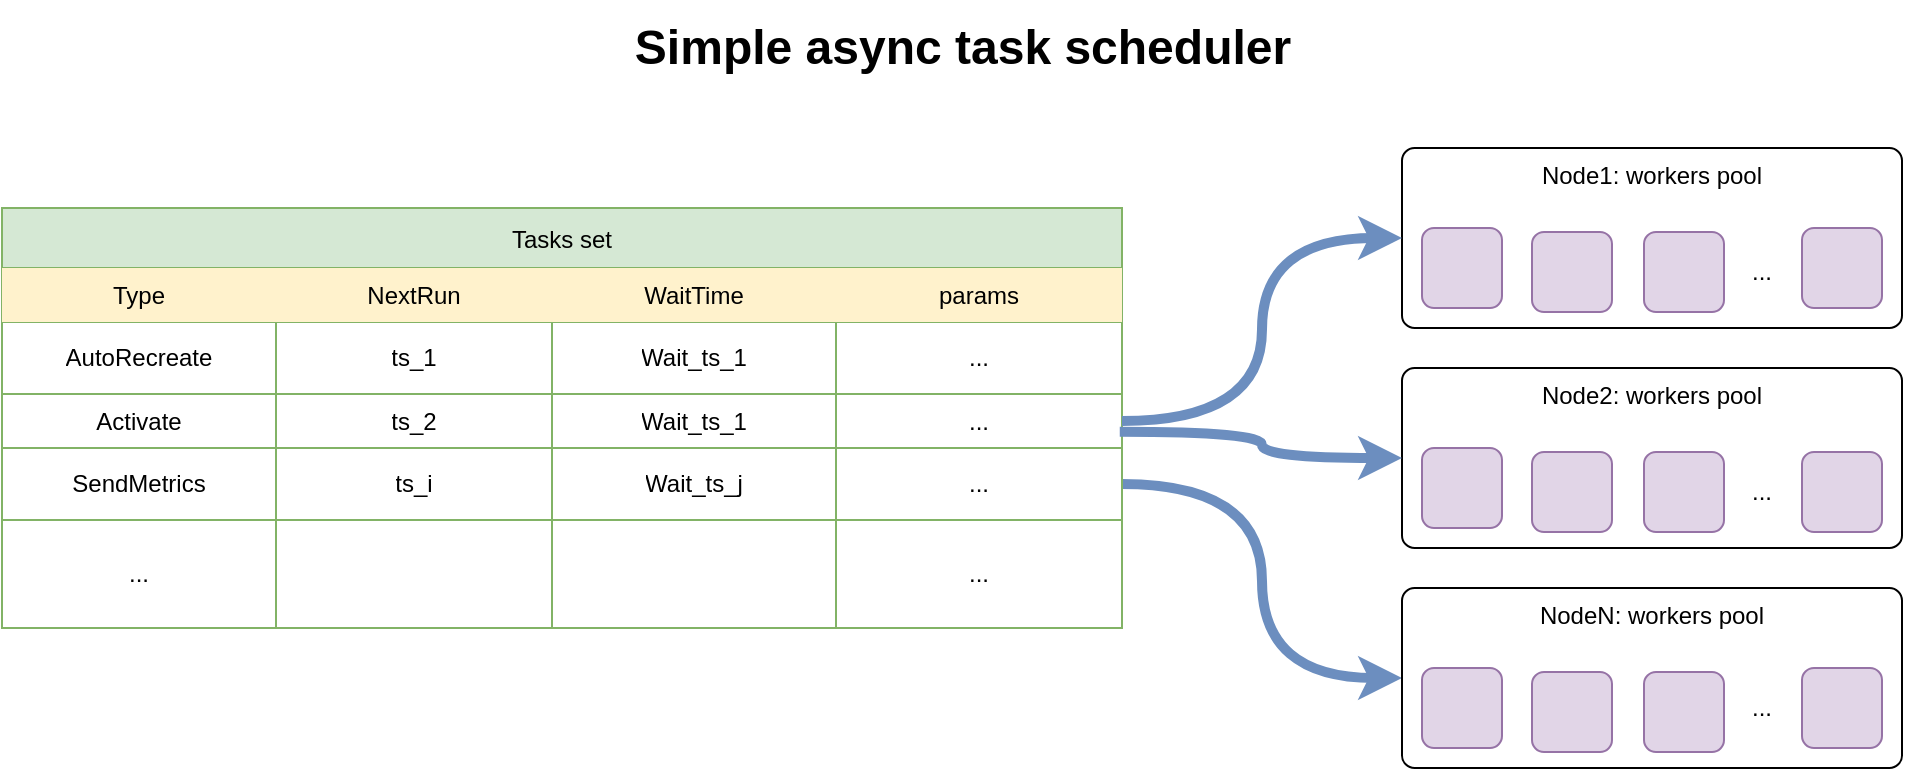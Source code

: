 <mxfile version="20.2.7" type="github">
  <diagram name="Page-1" id="bd83a815-5ea8-2e97-e5ec-87c9f400f2fa">
    <mxGraphModel dx="1422" dy="787" grid="1" gridSize="10" guides="1" tooltips="1" connect="1" arrows="1" fold="1" page="1" pageScale="1.5" pageWidth="1169" pageHeight="826" background="none" math="0" shadow="0">
      <root>
        <mxCell id="0" style=";html=1;" />
        <mxCell id="1" style=";html=1;" parent="0" />
        <mxCell id="1516e18e63f93b96-3" value="Simple async task scheduler" style="text;strokeColor=none;fillColor=none;html=1;fontSize=24;fontStyle=1;verticalAlign=middle;align=center;rounded=0;shadow=1;" parent="1" vertex="1">
          <mxGeometry x="300" y="70" width="780" height="40" as="geometry" />
        </mxCell>
        <mxCell id="ZIwx-WvddwB0hhgp_dLy-65" style="edgeStyle=orthogonalEdgeStyle;curved=1;orthogonalLoop=1;jettySize=auto;html=1;entryX=0;entryY=0.5;entryDx=0;entryDy=0;strokeWidth=5;exitX=1;exitY=0.5;exitDx=0;exitDy=0;fillColor=#dae8fc;strokeColor=#6c8ebf;" edge="1" parent="1" source="ZIwx-WvddwB0hhgp_dLy-28" target="ZIwx-WvddwB0hhgp_dLy-58">
          <mxGeometry relative="1" as="geometry" />
        </mxCell>
        <mxCell id="ZIwx-WvddwB0hhgp_dLy-3" value="Tasks set" style="shape=table;startSize=30;container=1;collapsible=0;childLayout=tableLayout;fillColor=#d5e8d4;labelBackgroundColor=none;strokeColor=#82b366;" vertex="1" parent="1">
          <mxGeometry x="210" y="170" width="560" height="210" as="geometry" />
        </mxCell>
        <mxCell id="ZIwx-WvddwB0hhgp_dLy-10" value="" style="shape=tableRow;horizontal=0;startSize=0;swimlaneHead=0;swimlaneBody=0;top=0;left=0;bottom=0;right=0;collapsible=0;dropTarget=0;fillColor=#fff2cc;points=[[0,0.5],[1,0.5]];portConstraint=eastwest;strokeColor=#d6b656;" vertex="1" parent="ZIwx-WvddwB0hhgp_dLy-3">
          <mxGeometry y="30" width="560" height="27" as="geometry" />
        </mxCell>
        <mxCell id="ZIwx-WvddwB0hhgp_dLy-11" value="Type" style="shape=partialRectangle;html=1;whiteSpace=wrap;connectable=0;overflow=hidden;fillColor=none;top=0;left=0;bottom=0;right=0;pointerEvents=1;" vertex="1" parent="ZIwx-WvddwB0hhgp_dLy-10">
          <mxGeometry width="137" height="27" as="geometry">
            <mxRectangle width="137" height="27" as="alternateBounds" />
          </mxGeometry>
        </mxCell>
        <mxCell id="ZIwx-WvddwB0hhgp_dLy-12" value="NextRun" style="shape=partialRectangle;html=1;whiteSpace=wrap;connectable=0;overflow=hidden;fillColor=none;top=0;left=0;bottom=0;right=0;pointerEvents=1;" vertex="1" parent="ZIwx-WvddwB0hhgp_dLy-10">
          <mxGeometry x="137" width="138" height="27" as="geometry">
            <mxRectangle width="138" height="27" as="alternateBounds" />
          </mxGeometry>
        </mxCell>
        <mxCell id="ZIwx-WvddwB0hhgp_dLy-13" value="WaitTime" style="shape=partialRectangle;html=1;whiteSpace=wrap;connectable=0;overflow=hidden;fillColor=none;top=0;left=0;bottom=0;right=0;pointerEvents=1;" vertex="1" parent="ZIwx-WvddwB0hhgp_dLy-10">
          <mxGeometry x="275" width="142" height="27" as="geometry">
            <mxRectangle width="142" height="27" as="alternateBounds" />
          </mxGeometry>
        </mxCell>
        <mxCell id="ZIwx-WvddwB0hhgp_dLy-14" value="params" style="shape=partialRectangle;html=1;whiteSpace=wrap;connectable=0;overflow=hidden;fillColor=none;top=0;left=0;bottom=0;right=0;pointerEvents=1;" vertex="1" parent="ZIwx-WvddwB0hhgp_dLy-10">
          <mxGeometry x="417" width="143" height="27" as="geometry">
            <mxRectangle width="143" height="27" as="alternateBounds" />
          </mxGeometry>
        </mxCell>
        <mxCell id="ZIwx-WvddwB0hhgp_dLy-16" value="" style="shape=tableRow;horizontal=0;startSize=0;swimlaneHead=0;swimlaneBody=0;top=0;left=0;bottom=0;right=0;collapsible=0;dropTarget=0;fillColor=none;points=[[0,0.5],[1,0.5]];portConstraint=eastwest;" vertex="1" parent="ZIwx-WvddwB0hhgp_dLy-3">
          <mxGeometry y="57" width="560" height="36" as="geometry" />
        </mxCell>
        <mxCell id="ZIwx-WvddwB0hhgp_dLy-17" value="AutoRecreate" style="shape=partialRectangle;html=1;whiteSpace=wrap;connectable=0;overflow=hidden;fillColor=none;top=0;left=0;bottom=0;right=0;pointerEvents=1;" vertex="1" parent="ZIwx-WvddwB0hhgp_dLy-16">
          <mxGeometry width="137" height="36" as="geometry">
            <mxRectangle width="137" height="36" as="alternateBounds" />
          </mxGeometry>
        </mxCell>
        <mxCell id="ZIwx-WvddwB0hhgp_dLy-18" value="ts_1" style="shape=partialRectangle;html=1;whiteSpace=wrap;connectable=0;overflow=hidden;fillColor=none;top=0;left=0;bottom=0;right=0;pointerEvents=1;" vertex="1" parent="ZIwx-WvddwB0hhgp_dLy-16">
          <mxGeometry x="137" width="138" height="36" as="geometry">
            <mxRectangle width="138" height="36" as="alternateBounds" />
          </mxGeometry>
        </mxCell>
        <mxCell id="ZIwx-WvddwB0hhgp_dLy-19" value="Wait_ts_1" style="shape=partialRectangle;html=1;whiteSpace=wrap;connectable=0;overflow=hidden;fillColor=none;top=0;left=0;bottom=0;right=0;pointerEvents=1;" vertex="1" parent="ZIwx-WvddwB0hhgp_dLy-16">
          <mxGeometry x="275" width="142" height="36" as="geometry">
            <mxRectangle width="142" height="36" as="alternateBounds" />
          </mxGeometry>
        </mxCell>
        <mxCell id="ZIwx-WvddwB0hhgp_dLy-20" value="..." style="shape=partialRectangle;html=1;whiteSpace=wrap;connectable=0;overflow=hidden;fillColor=none;top=0;left=0;bottom=0;right=0;pointerEvents=1;" vertex="1" parent="ZIwx-WvddwB0hhgp_dLy-16">
          <mxGeometry x="417" width="143" height="36" as="geometry">
            <mxRectangle width="143" height="36" as="alternateBounds" />
          </mxGeometry>
        </mxCell>
        <mxCell id="ZIwx-WvddwB0hhgp_dLy-22" value="" style="shape=tableRow;horizontal=0;startSize=0;swimlaneHead=0;swimlaneBody=0;top=0;left=0;bottom=0;right=0;collapsible=0;dropTarget=0;fillColor=none;points=[[0,0.5],[1,0.5]];portConstraint=eastwest;" vertex="1" parent="ZIwx-WvddwB0hhgp_dLy-3">
          <mxGeometry y="93" width="560" height="27" as="geometry" />
        </mxCell>
        <mxCell id="ZIwx-WvddwB0hhgp_dLy-23" value="Activate" style="shape=partialRectangle;html=1;whiteSpace=wrap;connectable=0;overflow=hidden;fillColor=none;top=0;left=0;bottom=0;right=0;pointerEvents=1;" vertex="1" parent="ZIwx-WvddwB0hhgp_dLy-22">
          <mxGeometry width="137" height="27" as="geometry">
            <mxRectangle width="137" height="27" as="alternateBounds" />
          </mxGeometry>
        </mxCell>
        <mxCell id="ZIwx-WvddwB0hhgp_dLy-24" value="ts_2" style="shape=partialRectangle;html=1;whiteSpace=wrap;connectable=0;overflow=hidden;fillColor=none;top=0;left=0;bottom=0;right=0;pointerEvents=1;" vertex="1" parent="ZIwx-WvddwB0hhgp_dLy-22">
          <mxGeometry x="137" width="138" height="27" as="geometry">
            <mxRectangle width="138" height="27" as="alternateBounds" />
          </mxGeometry>
        </mxCell>
        <mxCell id="ZIwx-WvddwB0hhgp_dLy-25" value="Wait_ts_1" style="shape=partialRectangle;html=1;whiteSpace=wrap;connectable=0;overflow=hidden;fillColor=none;top=0;left=0;bottom=0;right=0;pointerEvents=1;" vertex="1" parent="ZIwx-WvddwB0hhgp_dLy-22">
          <mxGeometry x="275" width="142" height="27" as="geometry">
            <mxRectangle width="142" height="27" as="alternateBounds" />
          </mxGeometry>
        </mxCell>
        <mxCell id="ZIwx-WvddwB0hhgp_dLy-26" value="..." style="shape=partialRectangle;html=1;whiteSpace=wrap;connectable=0;overflow=hidden;fillColor=none;top=0;left=0;bottom=0;right=0;pointerEvents=1;" vertex="1" parent="ZIwx-WvddwB0hhgp_dLy-22">
          <mxGeometry x="417" width="143" height="27" as="geometry">
            <mxRectangle width="143" height="27" as="alternateBounds" />
          </mxGeometry>
        </mxCell>
        <mxCell id="ZIwx-WvddwB0hhgp_dLy-28" value="" style="shape=tableRow;horizontal=0;startSize=0;swimlaneHead=0;swimlaneBody=0;top=0;left=0;bottom=0;right=0;collapsible=0;dropTarget=0;fillColor=none;points=[[0,0.5],[1,0.5]];portConstraint=eastwest;" vertex="1" parent="ZIwx-WvddwB0hhgp_dLy-3">
          <mxGeometry y="120" width="560" height="36" as="geometry" />
        </mxCell>
        <mxCell id="ZIwx-WvddwB0hhgp_dLy-29" value="SendMetrics" style="shape=partialRectangle;html=1;whiteSpace=wrap;connectable=0;overflow=hidden;fillColor=none;top=0;left=0;bottom=0;right=0;pointerEvents=1;" vertex="1" parent="ZIwx-WvddwB0hhgp_dLy-28">
          <mxGeometry width="137" height="36" as="geometry">
            <mxRectangle width="137" height="36" as="alternateBounds" />
          </mxGeometry>
        </mxCell>
        <mxCell id="ZIwx-WvddwB0hhgp_dLy-30" value="ts_i" style="shape=partialRectangle;html=1;whiteSpace=wrap;connectable=0;overflow=hidden;fillColor=none;top=0;left=0;bottom=0;right=0;pointerEvents=1;" vertex="1" parent="ZIwx-WvddwB0hhgp_dLy-28">
          <mxGeometry x="137" width="138" height="36" as="geometry">
            <mxRectangle width="138" height="36" as="alternateBounds" />
          </mxGeometry>
        </mxCell>
        <mxCell id="ZIwx-WvddwB0hhgp_dLy-31" value="Wait_ts_j" style="shape=partialRectangle;html=1;whiteSpace=wrap;connectable=0;overflow=hidden;fillColor=none;top=0;left=0;bottom=0;right=0;pointerEvents=1;" vertex="1" parent="ZIwx-WvddwB0hhgp_dLy-28">
          <mxGeometry x="275" width="142" height="36" as="geometry">
            <mxRectangle width="142" height="36" as="alternateBounds" />
          </mxGeometry>
        </mxCell>
        <mxCell id="ZIwx-WvddwB0hhgp_dLy-32" value="..." style="shape=partialRectangle;html=1;whiteSpace=wrap;connectable=0;overflow=hidden;fillColor=none;top=0;left=0;bottom=0;right=0;pointerEvents=1;" vertex="1" parent="ZIwx-WvddwB0hhgp_dLy-28">
          <mxGeometry x="417" width="143" height="36" as="geometry">
            <mxRectangle width="143" height="36" as="alternateBounds" />
          </mxGeometry>
        </mxCell>
        <mxCell id="ZIwx-WvddwB0hhgp_dLy-34" value="" style="shape=tableRow;horizontal=0;startSize=0;swimlaneHead=0;swimlaneBody=0;top=0;left=0;bottom=0;right=0;collapsible=0;dropTarget=0;fillColor=none;points=[[0,0.5],[1,0.5]];portConstraint=eastwest;" vertex="1" parent="ZIwx-WvddwB0hhgp_dLy-3">
          <mxGeometry y="156" width="560" height="54" as="geometry" />
        </mxCell>
        <mxCell id="ZIwx-WvddwB0hhgp_dLy-35" value="..." style="shape=partialRectangle;html=1;whiteSpace=wrap;connectable=0;overflow=hidden;fillColor=none;top=0;left=0;bottom=0;right=0;pointerEvents=1;" vertex="1" parent="ZIwx-WvddwB0hhgp_dLy-34">
          <mxGeometry width="137" height="54" as="geometry">
            <mxRectangle width="137" height="54" as="alternateBounds" />
          </mxGeometry>
        </mxCell>
        <mxCell id="ZIwx-WvddwB0hhgp_dLy-36" value="" style="shape=partialRectangle;html=1;whiteSpace=wrap;connectable=0;overflow=hidden;fillColor=none;top=0;left=0;bottom=0;right=0;pointerEvents=1;" vertex="1" parent="ZIwx-WvddwB0hhgp_dLy-34">
          <mxGeometry x="137" width="138" height="54" as="geometry">
            <mxRectangle width="138" height="54" as="alternateBounds" />
          </mxGeometry>
        </mxCell>
        <mxCell id="ZIwx-WvddwB0hhgp_dLy-37" value="" style="shape=partialRectangle;html=1;whiteSpace=wrap;connectable=0;overflow=hidden;fillColor=none;top=0;left=0;bottom=0;right=0;pointerEvents=1;" vertex="1" parent="ZIwx-WvddwB0hhgp_dLy-34">
          <mxGeometry x="275" width="142" height="54" as="geometry">
            <mxRectangle width="142" height="54" as="alternateBounds" />
          </mxGeometry>
        </mxCell>
        <mxCell id="ZIwx-WvddwB0hhgp_dLy-38" value="..." style="shape=partialRectangle;html=1;whiteSpace=wrap;connectable=0;overflow=hidden;fillColor=none;top=0;left=0;bottom=0;right=0;pointerEvents=1;" vertex="1" parent="ZIwx-WvddwB0hhgp_dLy-34">
          <mxGeometry x="417" width="143" height="54" as="geometry">
            <mxRectangle width="143" height="54" as="alternateBounds" />
          </mxGeometry>
        </mxCell>
        <mxCell id="ZIwx-WvddwB0hhgp_dLy-45" value="&lt;div&gt;Node1: workers pool&lt;br&gt;&lt;/div&gt;" style="rounded=1;whiteSpace=wrap;html=1;labelBackgroundColor=none;fillColor=default;arcSize=7;align=center;verticalAlign=top;" vertex="1" parent="1">
          <mxGeometry x="910" y="140" width="250" height="90" as="geometry" />
        </mxCell>
        <mxCell id="ZIwx-WvddwB0hhgp_dLy-47" value="" style="rounded=1;whiteSpace=wrap;html=1;labelBackgroundColor=none;fillColor=#e1d5e7;strokeColor=#9673a6;" vertex="1" parent="1">
          <mxGeometry x="920" y="180" width="40" height="40" as="geometry" />
        </mxCell>
        <mxCell id="ZIwx-WvddwB0hhgp_dLy-48" value="" style="rounded=1;whiteSpace=wrap;html=1;labelBackgroundColor=none;fillColor=#e1d5e7;strokeColor=#9673a6;" vertex="1" parent="1">
          <mxGeometry x="975" y="182" width="40" height="40" as="geometry" />
        </mxCell>
        <mxCell id="ZIwx-WvddwB0hhgp_dLy-49" value="" style="rounded=1;whiteSpace=wrap;html=1;labelBackgroundColor=none;fillColor=#e1d5e7;strokeColor=#9673a6;" vertex="1" parent="1">
          <mxGeometry x="1031" y="182" width="40" height="40" as="geometry" />
        </mxCell>
        <mxCell id="ZIwx-WvddwB0hhgp_dLy-50" value="" style="rounded=1;whiteSpace=wrap;html=1;labelBackgroundColor=none;fillColor=#e1d5e7;strokeColor=#9673a6;" vertex="1" parent="1">
          <mxGeometry x="1110" y="180" width="40" height="40" as="geometry" />
        </mxCell>
        <mxCell id="ZIwx-WvddwB0hhgp_dLy-53" value="&lt;div&gt;Node2: workers pool&lt;br&gt;&lt;/div&gt;" style="rounded=1;whiteSpace=wrap;html=1;labelBackgroundColor=none;fillColor=default;arcSize=7;align=center;verticalAlign=top;" vertex="1" parent="1">
          <mxGeometry x="910" y="250" width="250" height="90" as="geometry" />
        </mxCell>
        <mxCell id="ZIwx-WvddwB0hhgp_dLy-54" value="" style="rounded=1;whiteSpace=wrap;html=1;labelBackgroundColor=none;fillColor=#e1d5e7;strokeColor=#9673a6;" vertex="1" parent="1">
          <mxGeometry x="920" y="290" width="40" height="40" as="geometry" />
        </mxCell>
        <mxCell id="ZIwx-WvddwB0hhgp_dLy-55" value="" style="rounded=1;whiteSpace=wrap;html=1;labelBackgroundColor=none;fillColor=#e1d5e7;strokeColor=#9673a6;" vertex="1" parent="1">
          <mxGeometry x="975" y="292" width="40" height="40" as="geometry" />
        </mxCell>
        <mxCell id="ZIwx-WvddwB0hhgp_dLy-56" value="" style="rounded=1;whiteSpace=wrap;html=1;labelBackgroundColor=none;fillColor=#e1d5e7;strokeColor=#9673a6;" vertex="1" parent="1">
          <mxGeometry x="1031" y="292" width="40" height="40" as="geometry" />
        </mxCell>
        <mxCell id="ZIwx-WvddwB0hhgp_dLy-57" value="" style="rounded=1;whiteSpace=wrap;html=1;labelBackgroundColor=none;fillColor=#e1d5e7;strokeColor=#9673a6;" vertex="1" parent="1">
          <mxGeometry x="1110" y="292" width="40" height="40" as="geometry" />
        </mxCell>
        <mxCell id="ZIwx-WvddwB0hhgp_dLy-58" value="&lt;div&gt;NodeN: workers pool&lt;br&gt;&lt;/div&gt;" style="rounded=1;whiteSpace=wrap;html=1;labelBackgroundColor=none;fillColor=default;arcSize=7;align=center;verticalAlign=top;" vertex="1" parent="1">
          <mxGeometry x="910" y="360" width="250" height="90" as="geometry" />
        </mxCell>
        <mxCell id="ZIwx-WvddwB0hhgp_dLy-59" value="" style="rounded=1;whiteSpace=wrap;html=1;labelBackgroundColor=none;fillColor=#e1d5e7;strokeColor=#9673a6;" vertex="1" parent="1">
          <mxGeometry x="920" y="400" width="40" height="40" as="geometry" />
        </mxCell>
        <mxCell id="ZIwx-WvddwB0hhgp_dLy-60" value="" style="rounded=1;whiteSpace=wrap;html=1;labelBackgroundColor=none;fillColor=#e1d5e7;strokeColor=#9673a6;" vertex="1" parent="1">
          <mxGeometry x="975" y="402" width="40" height="40" as="geometry" />
        </mxCell>
        <mxCell id="ZIwx-WvddwB0hhgp_dLy-61" value="" style="rounded=1;whiteSpace=wrap;html=1;labelBackgroundColor=none;fillColor=#e1d5e7;strokeColor=#9673a6;" vertex="1" parent="1">
          <mxGeometry x="1031" y="402" width="40" height="40" as="geometry" />
        </mxCell>
        <mxCell id="ZIwx-WvddwB0hhgp_dLy-62" value="" style="rounded=1;whiteSpace=wrap;html=1;labelBackgroundColor=none;fillColor=#e1d5e7;strokeColor=#9673a6;" vertex="1" parent="1">
          <mxGeometry x="1110" y="400" width="40" height="40" as="geometry" />
        </mxCell>
        <mxCell id="ZIwx-WvddwB0hhgp_dLy-63" style="edgeStyle=orthogonalEdgeStyle;curved=1;orthogonalLoop=1;jettySize=auto;html=1;entryX=0;entryY=0.5;entryDx=0;entryDy=0;strokeWidth=5;exitX=1;exitY=0.5;exitDx=0;exitDy=0;fillColor=#dae8fc;strokeColor=#6c8ebf;" edge="1" parent="1" source="ZIwx-WvddwB0hhgp_dLy-22" target="ZIwx-WvddwB0hhgp_dLy-45">
          <mxGeometry relative="1" as="geometry">
            <mxPoint x="770" y="350" as="sourcePoint" />
          </mxGeometry>
        </mxCell>
        <mxCell id="ZIwx-WvddwB0hhgp_dLy-64" style="edgeStyle=orthogonalEdgeStyle;curved=1;orthogonalLoop=1;jettySize=auto;html=1;entryX=0;entryY=0.5;entryDx=0;entryDy=0;strokeWidth=5;exitX=0.998;exitY=0.7;exitDx=0;exitDy=0;exitPerimeter=0;fillColor=#dae8fc;strokeColor=#6c8ebf;" edge="1" parent="1" source="ZIwx-WvddwB0hhgp_dLy-22" target="ZIwx-WvddwB0hhgp_dLy-53">
          <mxGeometry relative="1" as="geometry" />
        </mxCell>
        <mxCell id="ZIwx-WvddwB0hhgp_dLy-66" value="&lt;div&gt;...&lt;/div&gt;" style="text;html=1;strokeColor=none;fillColor=none;align=center;verticalAlign=middle;whiteSpace=wrap;rounded=0;labelBackgroundColor=none;" vertex="1" parent="1">
          <mxGeometry x="1060" y="187" width="60" height="30" as="geometry" />
        </mxCell>
        <mxCell id="ZIwx-WvddwB0hhgp_dLy-67" value="&lt;div&gt;...&lt;/div&gt;" style="text;html=1;strokeColor=none;fillColor=none;align=center;verticalAlign=middle;whiteSpace=wrap;rounded=0;labelBackgroundColor=none;" vertex="1" parent="1">
          <mxGeometry x="1060" y="297" width="60" height="30" as="geometry" />
        </mxCell>
        <mxCell id="ZIwx-WvddwB0hhgp_dLy-68" value="&lt;div&gt;...&lt;/div&gt;" style="text;html=1;strokeColor=none;fillColor=none;align=center;verticalAlign=middle;whiteSpace=wrap;rounded=0;labelBackgroundColor=none;" vertex="1" parent="1">
          <mxGeometry x="1060" y="405" width="60" height="30" as="geometry" />
        </mxCell>
      </root>
    </mxGraphModel>
  </diagram>
</mxfile>

